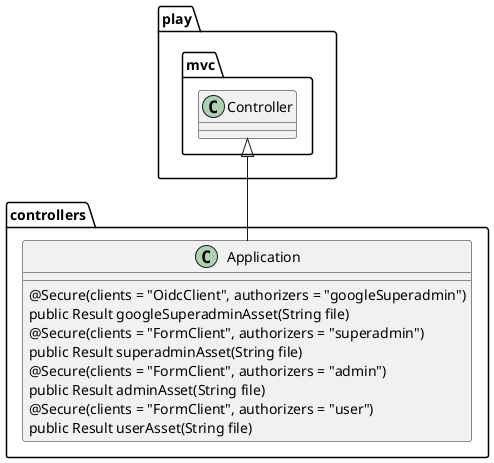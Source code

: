 @startuml
class controllers.Application extends play.mvc.Controller {
    @Secure(clients = "OidcClient", authorizers = "googleSuperadmin")
    public Result googleSuperadminAsset(String file)
    @Secure(clients = "FormClient", authorizers = "superadmin")
    public Result superadminAsset(String file)
    @Secure(clients = "FormClient", authorizers = "admin")
    public Result adminAsset(String file)
    @Secure(clients = "FormClient", authorizers = "user")
    public Result userAsset(String file)
}
@enduml
